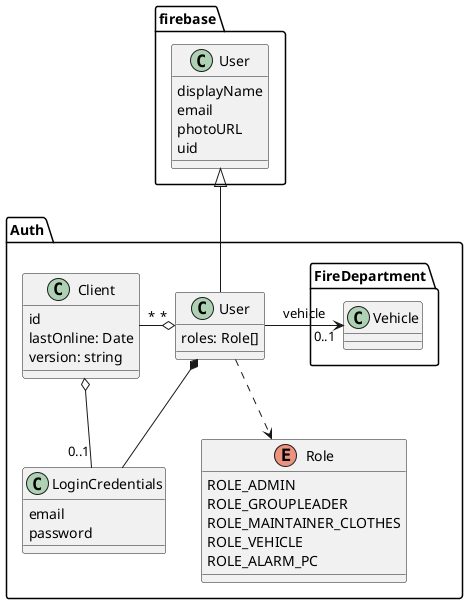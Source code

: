 @startuml

class firebase.User {
  displayName
  email
  photoURL
  uid
}

package Auth {
  class User {
    roles: Role[]
  }

  class LoginCredentials {
    email
    password
  }

  class Client {
    id
    lastOnline: Date
    version: string
  }

  enum Role {
    ROLE_ADMIN
    ROLE_GROUPLEADER
    ROLE_MAINTAINER_CLOTHES
    ROLE_VEHICLE
    ROLE_ALARM_PC
  }

  firebase.User <|-- User

  Client "*" -o "*" User
  User *-- LoginCredentials

  Client o-- "0..1" LoginCredentials

  User -> "0..1" FireDepartment.Vehicle : vehicle
  User ..> Role
}

@enduml
